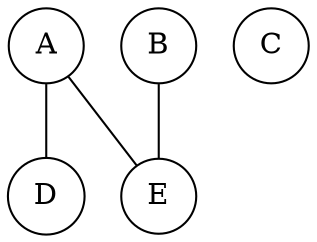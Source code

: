 Graph G023 {
  A [shape=circle];
  B [shape=circle];
  C [shape=circle];
  D [shape=circle];
  E [shape=circle];
  A -- D;
  A -- E;
  B -- E;
}
